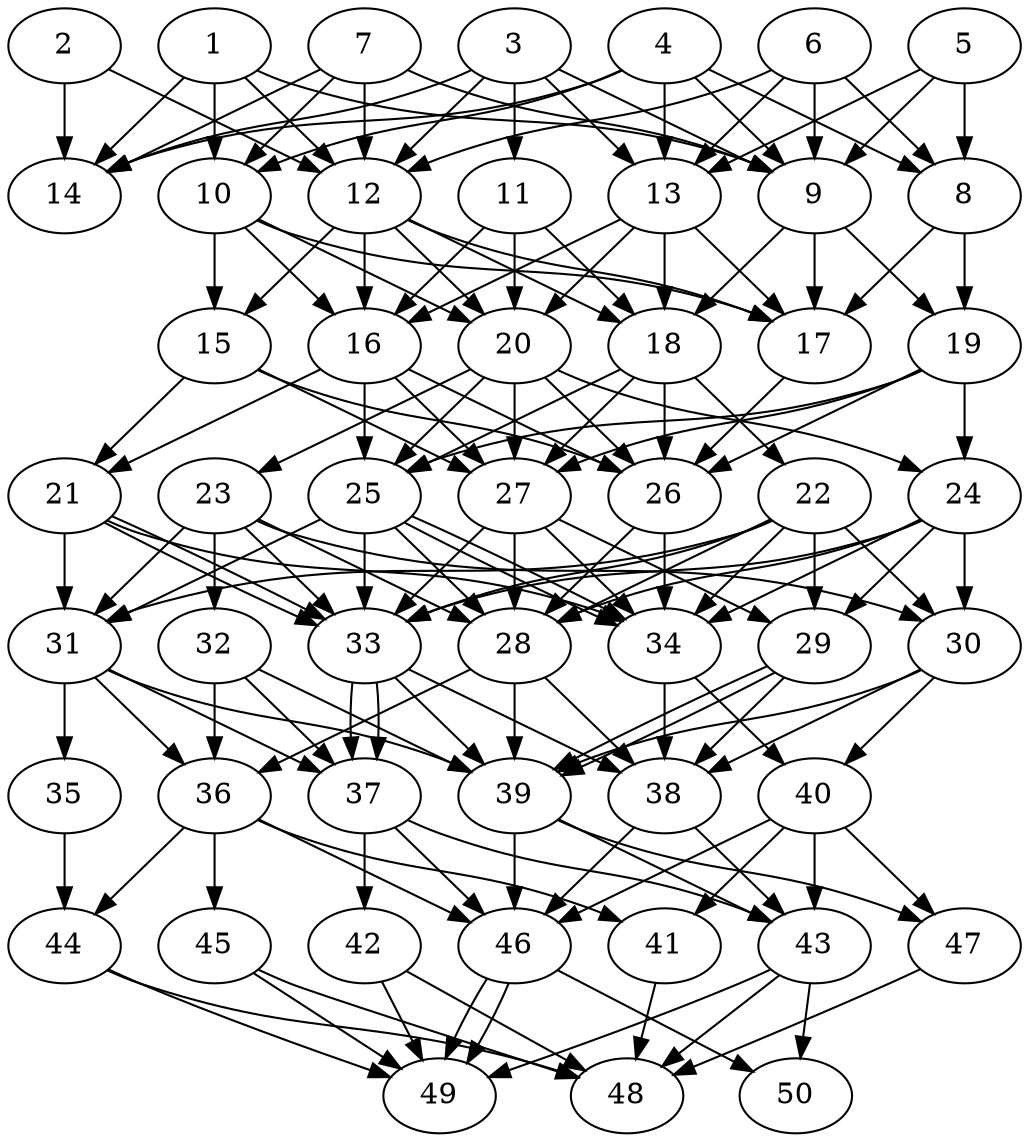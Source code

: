 // DAG automatically generated by daggen at Thu Oct  3 14:07:56 2019
// ./daggen --dot -n 50 --ccr 0.5 --fat 0.5 --regular 0.9 --density 0.9 --mindata 5242880 --maxdata 52428800 
digraph G {
  1 [size="13672448", alpha="0.11", expect_size="6836224"] 
  1 -> 9 [size ="6836224"]
  1 -> 10 [size ="6836224"]
  1 -> 12 [size ="6836224"]
  1 -> 14 [size ="6836224"]
  2 [size="52500480", alpha="0.01", expect_size="26250240"] 
  2 -> 12 [size ="26250240"]
  2 -> 14 [size ="26250240"]
  3 [size="72501248", alpha="0.12", expect_size="36250624"] 
  3 -> 9 [size ="36250624"]
  3 -> 11 [size ="36250624"]
  3 -> 12 [size ="36250624"]
  3 -> 13 [size ="36250624"]
  3 -> 14 [size ="36250624"]
  4 [size="63545344", alpha="0.17", expect_size="31772672"] 
  4 -> 8 [size ="31772672"]
  4 -> 9 [size ="31772672"]
  4 -> 10 [size ="31772672"]
  4 -> 13 [size ="31772672"]
  4 -> 14 [size ="31772672"]
  5 [size="37359616", alpha="0.18", expect_size="18679808"] 
  5 -> 8 [size ="18679808"]
  5 -> 9 [size ="18679808"]
  5 -> 13 [size ="18679808"]
  6 [size="88485888", alpha="0.16", expect_size="44242944"] 
  6 -> 8 [size ="44242944"]
  6 -> 9 [size ="44242944"]
  6 -> 12 [size ="44242944"]
  6 -> 13 [size ="44242944"]
  7 [size="62455808", alpha="0.00", expect_size="31227904"] 
  7 -> 9 [size ="31227904"]
  7 -> 10 [size ="31227904"]
  7 -> 12 [size ="31227904"]
  7 -> 14 [size ="31227904"]
  8 [size="11300864", alpha="0.15", expect_size="5650432"] 
  8 -> 17 [size ="5650432"]
  8 -> 19 [size ="5650432"]
  9 [size="104284160", alpha="0.06", expect_size="52142080"] 
  9 -> 17 [size ="52142080"]
  9 -> 18 [size ="52142080"]
  9 -> 19 [size ="52142080"]
  10 [size="59623424", alpha="0.00", expect_size="29811712"] 
  10 -> 15 [size ="29811712"]
  10 -> 16 [size ="29811712"]
  10 -> 17 [size ="29811712"]
  10 -> 20 [size ="29811712"]
  11 [size="72935424", alpha="0.13", expect_size="36467712"] 
  11 -> 16 [size ="36467712"]
  11 -> 18 [size ="36467712"]
  11 -> 20 [size ="36467712"]
  12 [size="32702464", alpha="0.02", expect_size="16351232"] 
  12 -> 15 [size ="16351232"]
  12 -> 16 [size ="16351232"]
  12 -> 17 [size ="16351232"]
  12 -> 18 [size ="16351232"]
  12 -> 20 [size ="16351232"]
  13 [size="35940352", alpha="0.20", expect_size="17970176"] 
  13 -> 16 [size ="17970176"]
  13 -> 17 [size ="17970176"]
  13 -> 18 [size ="17970176"]
  13 -> 20 [size ="17970176"]
  14 [size="94246912", alpha="0.13", expect_size="47123456"] 
  15 [size="80558080", alpha="0.15", expect_size="40279040"] 
  15 -> 21 [size ="40279040"]
  15 -> 26 [size ="40279040"]
  15 -> 27 [size ="40279040"]
  16 [size="73023488", alpha="0.18", expect_size="36511744"] 
  16 -> 21 [size ="36511744"]
  16 -> 25 [size ="36511744"]
  16 -> 26 [size ="36511744"]
  16 -> 27 [size ="36511744"]
  17 [size="53749760", alpha="0.15", expect_size="26874880"] 
  17 -> 26 [size ="26874880"]
  18 [size="54822912", alpha="0.06", expect_size="27411456"] 
  18 -> 22 [size ="27411456"]
  18 -> 25 [size ="27411456"]
  18 -> 26 [size ="27411456"]
  18 -> 27 [size ="27411456"]
  19 [size="32380928", alpha="0.05", expect_size="16190464"] 
  19 -> 24 [size ="16190464"]
  19 -> 25 [size ="16190464"]
  19 -> 26 [size ="16190464"]
  19 -> 27 [size ="16190464"]
  20 [size="58449920", alpha="0.13", expect_size="29224960"] 
  20 -> 23 [size ="29224960"]
  20 -> 24 [size ="29224960"]
  20 -> 25 [size ="29224960"]
  20 -> 26 [size ="29224960"]
  20 -> 27 [size ="29224960"]
  21 [size="59930624", alpha="0.01", expect_size="29965312"] 
  21 -> 31 [size ="29965312"]
  21 -> 33 [size ="29965312"]
  21 -> 33 [size ="29965312"]
  21 -> 34 [size ="29965312"]
  22 [size="27449344", alpha="0.18", expect_size="13724672"] 
  22 -> 28 [size ="13724672"]
  22 -> 29 [size ="13724672"]
  22 -> 30 [size ="13724672"]
  22 -> 31 [size ="13724672"]
  22 -> 33 [size ="13724672"]
  22 -> 34 [size ="13724672"]
  23 [size="37228544", alpha="0.09", expect_size="18614272"] 
  23 -> 28 [size ="18614272"]
  23 -> 30 [size ="18614272"]
  23 -> 31 [size ="18614272"]
  23 -> 32 [size ="18614272"]
  23 -> 33 [size ="18614272"]
  24 [size="36644864", alpha="0.10", expect_size="18322432"] 
  24 -> 28 [size ="18322432"]
  24 -> 29 [size ="18322432"]
  24 -> 30 [size ="18322432"]
  24 -> 33 [size ="18322432"]
  24 -> 34 [size ="18322432"]
  25 [size="97191936", alpha="0.18", expect_size="48595968"] 
  25 -> 28 [size ="48595968"]
  25 -> 31 [size ="48595968"]
  25 -> 33 [size ="48595968"]
  25 -> 34 [size ="48595968"]
  25 -> 34 [size ="48595968"]
  26 [size="73101312", alpha="0.02", expect_size="36550656"] 
  26 -> 28 [size ="36550656"]
  26 -> 34 [size ="36550656"]
  27 [size="65452032", alpha="0.17", expect_size="32726016"] 
  27 -> 28 [size ="32726016"]
  27 -> 29 [size ="32726016"]
  27 -> 33 [size ="32726016"]
  27 -> 34 [size ="32726016"]
  28 [size="39921664", alpha="0.12", expect_size="19960832"] 
  28 -> 36 [size ="19960832"]
  28 -> 38 [size ="19960832"]
  28 -> 39 [size ="19960832"]
  29 [size="70019072", alpha="0.07", expect_size="35009536"] 
  29 -> 38 [size ="35009536"]
  29 -> 39 [size ="35009536"]
  29 -> 39 [size ="35009536"]
  30 [size="93530112", alpha="0.12", expect_size="46765056"] 
  30 -> 38 [size ="46765056"]
  30 -> 39 [size ="46765056"]
  30 -> 40 [size ="46765056"]
  31 [size="59035648", alpha="0.11", expect_size="29517824"] 
  31 -> 35 [size ="29517824"]
  31 -> 36 [size ="29517824"]
  31 -> 37 [size ="29517824"]
  31 -> 39 [size ="29517824"]
  32 [size="64092160", alpha="0.14", expect_size="32046080"] 
  32 -> 36 [size ="32046080"]
  32 -> 37 [size ="32046080"]
  32 -> 39 [size ="32046080"]
  33 [size="56342528", alpha="0.03", expect_size="28171264"] 
  33 -> 37 [size ="28171264"]
  33 -> 37 [size ="28171264"]
  33 -> 38 [size ="28171264"]
  33 -> 39 [size ="28171264"]
  34 [size="97802240", alpha="0.09", expect_size="48901120"] 
  34 -> 38 [size ="48901120"]
  34 -> 40 [size ="48901120"]
  35 [size="52793344", alpha="0.11", expect_size="26396672"] 
  35 -> 44 [size ="26396672"]
  36 [size="42559488", alpha="0.05", expect_size="21279744"] 
  36 -> 41 [size ="21279744"]
  36 -> 44 [size ="21279744"]
  36 -> 45 [size ="21279744"]
  36 -> 46 [size ="21279744"]
  37 [size="50728960", alpha="0.09", expect_size="25364480"] 
  37 -> 42 [size ="25364480"]
  37 -> 43 [size ="25364480"]
  37 -> 46 [size ="25364480"]
  38 [size="34899968", alpha="0.02", expect_size="17449984"] 
  38 -> 43 [size ="17449984"]
  38 -> 46 [size ="17449984"]
  39 [size="90263552", alpha="0.20", expect_size="45131776"] 
  39 -> 43 [size ="45131776"]
  39 -> 46 [size ="45131776"]
  39 -> 47 [size ="45131776"]
  40 [size="27502592", alpha="0.08", expect_size="13751296"] 
  40 -> 41 [size ="13751296"]
  40 -> 43 [size ="13751296"]
  40 -> 46 [size ="13751296"]
  40 -> 47 [size ="13751296"]
  41 [size="84496384", alpha="0.06", expect_size="42248192"] 
  41 -> 48 [size ="42248192"]
  42 [size="40581120", alpha="0.08", expect_size="20290560"] 
  42 -> 48 [size ="20290560"]
  42 -> 49 [size ="20290560"]
  43 [size="12347392", alpha="0.16", expect_size="6173696"] 
  43 -> 48 [size ="6173696"]
  43 -> 49 [size ="6173696"]
  43 -> 50 [size ="6173696"]
  44 [size="25251840", alpha="0.09", expect_size="12625920"] 
  44 -> 48 [size ="12625920"]
  44 -> 49 [size ="12625920"]
  45 [size="68681728", alpha="0.01", expect_size="34340864"] 
  45 -> 48 [size ="34340864"]
  45 -> 49 [size ="34340864"]
  46 [size="23971840", alpha="0.06", expect_size="11985920"] 
  46 -> 49 [size ="11985920"]
  46 -> 49 [size ="11985920"]
  46 -> 50 [size ="11985920"]
  47 [size="48029696", alpha="0.02", expect_size="24014848"] 
  47 -> 48 [size ="24014848"]
  48 [size="89747456", alpha="0.05", expect_size="44873728"] 
  49 [size="99096576", alpha="0.00", expect_size="49548288"] 
  50 [size="97968128", alpha="0.13", expect_size="48984064"] 
}
